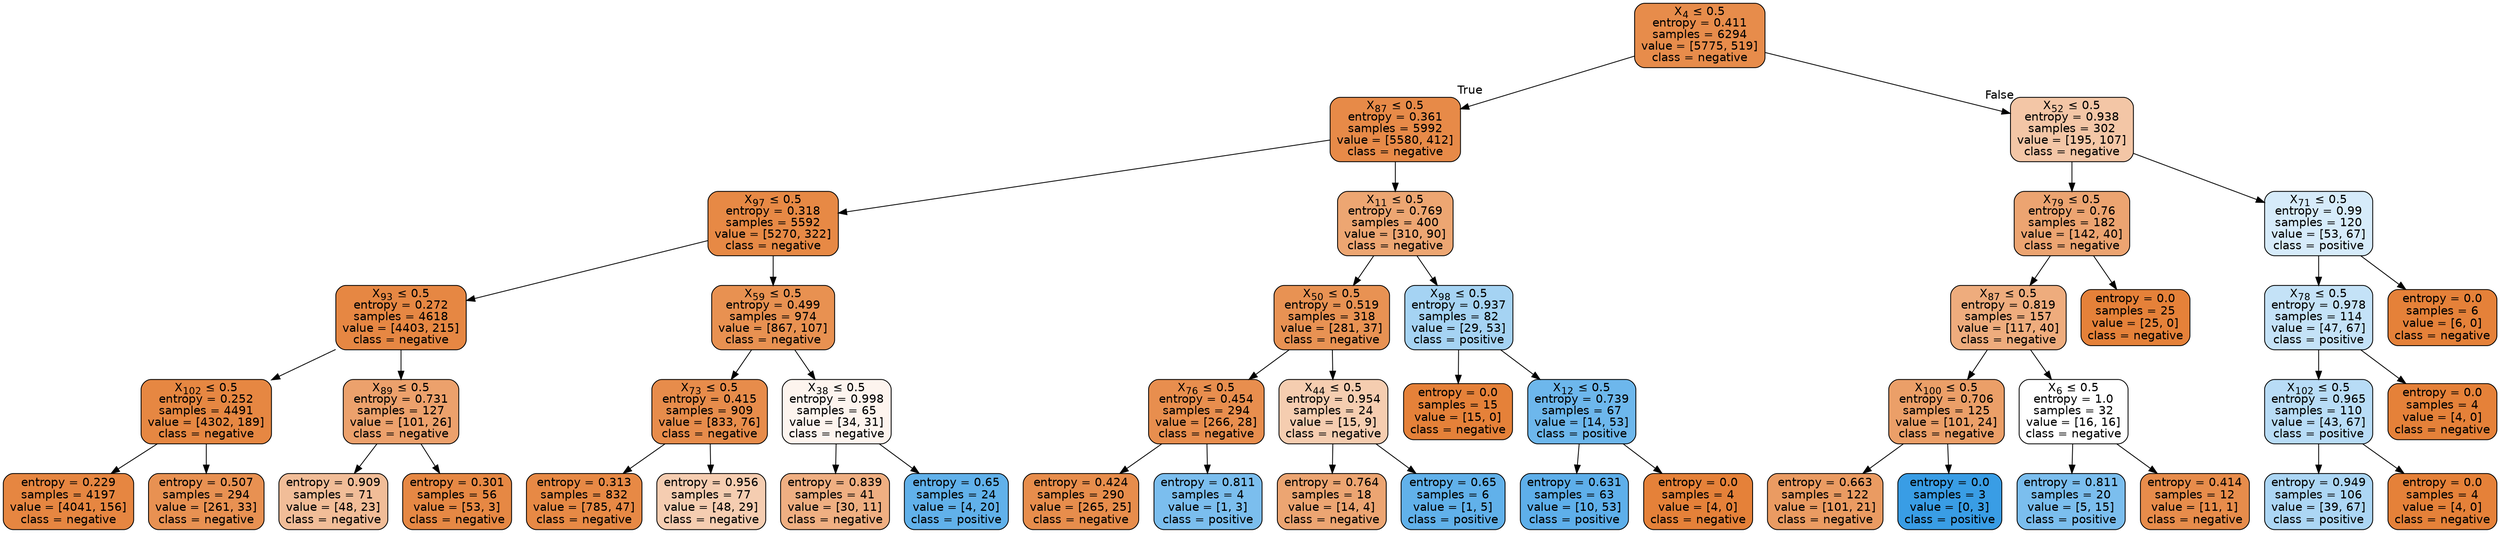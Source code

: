 digraph Tree {
node [shape=box, style="filled, rounded", color="black", fontname=helvetica] ;
edge [fontname=helvetica] ;
0 [label=<X<SUB>4</SUB> &le; 0.5<br/>entropy = 0.411<br/>samples = 6294<br/>value = [5775, 519]<br/>class = negative>, fillcolor="#e78c4b"] ;
1 [label=<X<SUB>87</SUB> &le; 0.5<br/>entropy = 0.361<br/>samples = 5992<br/>value = [5580, 412]<br/>class = negative>, fillcolor="#e78a48"] ;
0 -> 1 [labeldistance=2.5, labelangle=45, headlabel="True"] ;
2 [label=<X<SUB>97</SUB> &le; 0.5<br/>entropy = 0.318<br/>samples = 5592<br/>value = [5270, 322]<br/>class = negative>, fillcolor="#e78945"] ;
1 -> 2 ;
3 [label=<X<SUB>93</SUB> &le; 0.5<br/>entropy = 0.272<br/>samples = 4618<br/>value = [4403, 215]<br/>class = negative>, fillcolor="#e68743"] ;
2 -> 3 ;
4 [label=<X<SUB>102</SUB> &le; 0.5<br/>entropy = 0.252<br/>samples = 4491<br/>value = [4302, 189]<br/>class = negative>, fillcolor="#e68742"] ;
3 -> 4 ;
5 [label=<entropy = 0.229<br/>samples = 4197<br/>value = [4041, 156]<br/>class = negative>, fillcolor="#e68641"] ;
4 -> 5 ;
6 [label=<entropy = 0.507<br/>samples = 294<br/>value = [261, 33]<br/>class = negative>, fillcolor="#e89152"] ;
4 -> 6 ;
7 [label=<X<SUB>89</SUB> &le; 0.5<br/>entropy = 0.731<br/>samples = 127<br/>value = [101, 26]<br/>class = negative>, fillcolor="#eca16c"] ;
3 -> 7 ;
8 [label=<entropy = 0.909<br/>samples = 71<br/>value = [48, 23]<br/>class = negative>, fillcolor="#f1bd98"] ;
7 -> 8 ;
9 [label=<entropy = 0.301<br/>samples = 56<br/>value = [53, 3]<br/>class = negative>, fillcolor="#e68844"] ;
7 -> 9 ;
10 [label=<X<SUB>59</SUB> &le; 0.5<br/>entropy = 0.499<br/>samples = 974<br/>value = [867, 107]<br/>class = negative>, fillcolor="#e89151"] ;
2 -> 10 ;
11 [label=<X<SUB>73</SUB> &le; 0.5<br/>entropy = 0.415<br/>samples = 909<br/>value = [833, 76]<br/>class = negative>, fillcolor="#e78c4b"] ;
10 -> 11 ;
12 [label=<entropy = 0.313<br/>samples = 832<br/>value = [785, 47]<br/>class = negative>, fillcolor="#e78945"] ;
11 -> 12 ;
13 [label=<entropy = 0.956<br/>samples = 77<br/>value = [48, 29]<br/>class = negative>, fillcolor="#f5cdb1"] ;
11 -> 13 ;
14 [label=<X<SUB>38</SUB> &le; 0.5<br/>entropy = 0.998<br/>samples = 65<br/>value = [34, 31]<br/>class = negative>, fillcolor="#fdf4ee"] ;
10 -> 14 ;
15 [label=<entropy = 0.839<br/>samples = 41<br/>value = [30, 11]<br/>class = negative>, fillcolor="#efaf82"] ;
14 -> 15 ;
16 [label=<entropy = 0.65<br/>samples = 24<br/>value = [4, 20]<br/>class = positive>, fillcolor="#61b1ea"] ;
14 -> 16 ;
17 [label=<X<SUB>11</SUB> &le; 0.5<br/>entropy = 0.769<br/>samples = 400<br/>value = [310, 90]<br/>class = negative>, fillcolor="#eda672"] ;
1 -> 17 ;
18 [label=<X<SUB>50</SUB> &le; 0.5<br/>entropy = 0.519<br/>samples = 318<br/>value = [281, 37]<br/>class = negative>, fillcolor="#e89253"] ;
17 -> 18 ;
19 [label=<X<SUB>76</SUB> &le; 0.5<br/>entropy = 0.454<br/>samples = 294<br/>value = [266, 28]<br/>class = negative>, fillcolor="#e88e4e"] ;
18 -> 19 ;
20 [label=<entropy = 0.424<br/>samples = 290<br/>value = [265, 25]<br/>class = negative>, fillcolor="#e78d4c"] ;
19 -> 20 ;
21 [label=<entropy = 0.811<br/>samples = 4<br/>value = [1, 3]<br/>class = positive>, fillcolor="#7bbeee"] ;
19 -> 21 ;
22 [label=<X<SUB>44</SUB> &le; 0.5<br/>entropy = 0.954<br/>samples = 24<br/>value = [15, 9]<br/>class = negative>, fillcolor="#f5cdb0"] ;
18 -> 22 ;
23 [label=<entropy = 0.764<br/>samples = 18<br/>value = [14, 4]<br/>class = negative>, fillcolor="#eca572"] ;
22 -> 23 ;
24 [label=<entropy = 0.65<br/>samples = 6<br/>value = [1, 5]<br/>class = positive>, fillcolor="#61b1ea"] ;
22 -> 24 ;
25 [label=<X<SUB>98</SUB> &le; 0.5<br/>entropy = 0.937<br/>samples = 82<br/>value = [29, 53]<br/>class = positive>, fillcolor="#a5d3f3"] ;
17 -> 25 ;
26 [label=<entropy = 0.0<br/>samples = 15<br/>value = [15, 0]<br/>class = negative>, fillcolor="#e58139"] ;
25 -> 26 ;
27 [label=<X<SUB>12</SUB> &le; 0.5<br/>entropy = 0.739<br/>samples = 67<br/>value = [14, 53]<br/>class = positive>, fillcolor="#6db7ec"] ;
25 -> 27 ;
28 [label=<entropy = 0.631<br/>samples = 63<br/>value = [10, 53]<br/>class = positive>, fillcolor="#5eafea"] ;
27 -> 28 ;
29 [label=<entropy = 0.0<br/>samples = 4<br/>value = [4, 0]<br/>class = negative>, fillcolor="#e58139"] ;
27 -> 29 ;
30 [label=<X<SUB>52</SUB> &le; 0.5<br/>entropy = 0.938<br/>samples = 302<br/>value = [195, 107]<br/>class = negative>, fillcolor="#f3c6a6"] ;
0 -> 30 [labeldistance=2.5, labelangle=-45, headlabel="False"] ;
31 [label=<X<SUB>79</SUB> &le; 0.5<br/>entropy = 0.76<br/>samples = 182<br/>value = [142, 40]<br/>class = negative>, fillcolor="#eca471"] ;
30 -> 31 ;
32 [label=<X<SUB>87</SUB> &le; 0.5<br/>entropy = 0.819<br/>samples = 157<br/>value = [117, 40]<br/>class = negative>, fillcolor="#eeac7d"] ;
31 -> 32 ;
33 [label=<X<SUB>100</SUB> &le; 0.5<br/>entropy = 0.706<br/>samples = 125<br/>value = [101, 24]<br/>class = negative>, fillcolor="#eb9f68"] ;
32 -> 33 ;
34 [label=<entropy = 0.663<br/>samples = 122<br/>value = [101, 21]<br/>class = negative>, fillcolor="#ea9b62"] ;
33 -> 34 ;
35 [label=<entropy = 0.0<br/>samples = 3<br/>value = [0, 3]<br/>class = positive>, fillcolor="#399de5"] ;
33 -> 35 ;
36 [label=<X<SUB>6</SUB> &le; 0.5<br/>entropy = 1.0<br/>samples = 32<br/>value = [16, 16]<br/>class = negative>, fillcolor="#ffffff"] ;
32 -> 36 ;
37 [label=<entropy = 0.811<br/>samples = 20<br/>value = [5, 15]<br/>class = positive>, fillcolor="#7bbeee"] ;
36 -> 37 ;
38 [label=<entropy = 0.414<br/>samples = 12<br/>value = [11, 1]<br/>class = negative>, fillcolor="#e78c4b"] ;
36 -> 38 ;
39 [label=<entropy = 0.0<br/>samples = 25<br/>value = [25, 0]<br/>class = negative>, fillcolor="#e58139"] ;
31 -> 39 ;
40 [label=<X<SUB>71</SUB> &le; 0.5<br/>entropy = 0.99<br/>samples = 120<br/>value = [53, 67]<br/>class = positive>, fillcolor="#d6ebfa"] ;
30 -> 40 ;
41 [label=<X<SUB>78</SUB> &le; 0.5<br/>entropy = 0.978<br/>samples = 114<br/>value = [47, 67]<br/>class = positive>, fillcolor="#c4e2f7"] ;
40 -> 41 ;
42 [label=<X<SUB>102</SUB> &le; 0.5<br/>entropy = 0.965<br/>samples = 110<br/>value = [43, 67]<br/>class = positive>, fillcolor="#b8dcf6"] ;
41 -> 42 ;
43 [label=<entropy = 0.949<br/>samples = 106<br/>value = [39, 67]<br/>class = positive>, fillcolor="#acd6f4"] ;
42 -> 43 ;
44 [label=<entropy = 0.0<br/>samples = 4<br/>value = [4, 0]<br/>class = negative>, fillcolor="#e58139"] ;
42 -> 44 ;
45 [label=<entropy = 0.0<br/>samples = 4<br/>value = [4, 0]<br/>class = negative>, fillcolor="#e58139"] ;
41 -> 45 ;
46 [label=<entropy = 0.0<br/>samples = 6<br/>value = [6, 0]<br/>class = negative>, fillcolor="#e58139"] ;
40 -> 46 ;
}